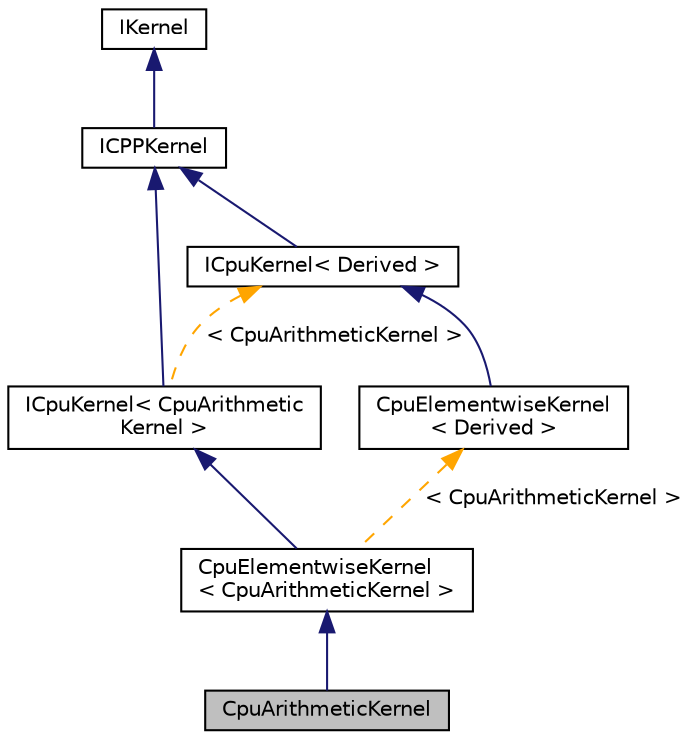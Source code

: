 digraph "CpuArithmeticKernel"
{
 // LATEX_PDF_SIZE
  edge [fontname="Helvetica",fontsize="10",labelfontname="Helvetica",labelfontsize="10"];
  node [fontname="Helvetica",fontsize="10",shape=record];
  Node1 [label="CpuArithmeticKernel",height=0.2,width=0.4,color="black", fillcolor="grey75", style="filled", fontcolor="black",tooltip=" "];
  Node2 -> Node1 [dir="back",color="midnightblue",fontsize="10",style="solid",fontname="Helvetica"];
  Node2 [label="CpuElementwiseKernel\l\< CpuArithmeticKernel \>",height=0.2,width=0.4,color="black", fillcolor="white", style="filled",URL="$classarm__compute_1_1cpu_1_1kernels_1_1_cpu_elementwise_kernel.xhtml",tooltip=" "];
  Node3 -> Node2 [dir="back",color="midnightblue",fontsize="10",style="solid",fontname="Helvetica"];
  Node3 [label="ICpuKernel\< CpuArithmetic\lKernel \>",height=0.2,width=0.4,color="black", fillcolor="white", style="filled",URL="$classarm__compute_1_1cpu_1_1_i_cpu_kernel.xhtml",tooltip=" "];
  Node4 -> Node3 [dir="back",color="midnightblue",fontsize="10",style="solid",fontname="Helvetica"];
  Node4 [label="ICPPKernel",height=0.2,width=0.4,color="black", fillcolor="white", style="filled",URL="$classarm__compute_1_1_i_c_p_p_kernel.xhtml",tooltip="Common interface for all kernels implemented in C++."];
  Node5 -> Node4 [dir="back",color="midnightblue",fontsize="10",style="solid",fontname="Helvetica"];
  Node5 [label="IKernel",height=0.2,width=0.4,color="black", fillcolor="white", style="filled",URL="$classarm__compute_1_1_i_kernel.xhtml",tooltip="Common information for all the kernels."];
  Node6 -> Node3 [dir="back",color="orange",fontsize="10",style="dashed",label=" \< CpuArithmeticKernel \>" ,fontname="Helvetica"];
  Node6 [label="ICpuKernel\< Derived \>",height=0.2,width=0.4,color="black", fillcolor="white", style="filled",URL="$classarm__compute_1_1cpu_1_1_i_cpu_kernel.xhtml",tooltip=" "];
  Node4 -> Node6 [dir="back",color="midnightblue",fontsize="10",style="solid",fontname="Helvetica"];
  Node7 -> Node2 [dir="back",color="orange",fontsize="10",style="dashed",label=" \< CpuArithmeticKernel \>" ,fontname="Helvetica"];
  Node7 [label="CpuElementwiseKernel\l\< Derived \>",height=0.2,width=0.4,color="black", fillcolor="white", style="filled",URL="$classarm__compute_1_1cpu_1_1kernels_1_1_cpu_elementwise_kernel.xhtml",tooltip="Interface for an element-wise operation kernel."];
  Node6 -> Node7 [dir="back",color="midnightblue",fontsize="10",style="solid",fontname="Helvetica"];
}
